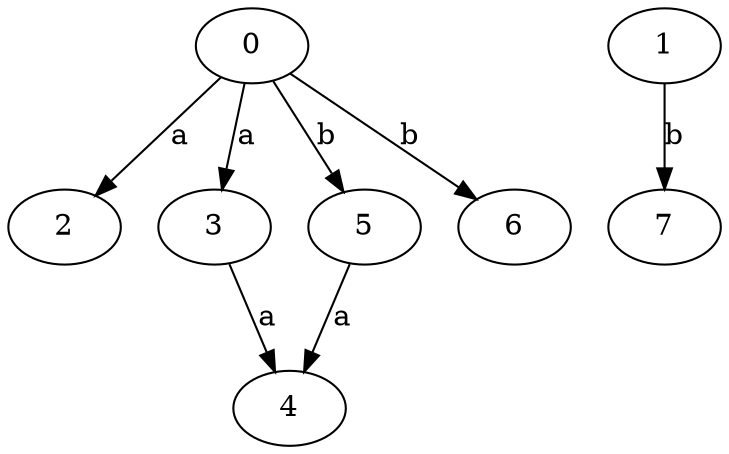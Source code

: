 strict digraph  {
2;
3;
4;
0;
1;
5;
6;
7;
3 -> 4  [label=a];
0 -> 2  [label=a];
0 -> 3  [label=a];
0 -> 5  [label=b];
0 -> 6  [label=b];
1 -> 7  [label=b];
5 -> 4  [label=a];
}
